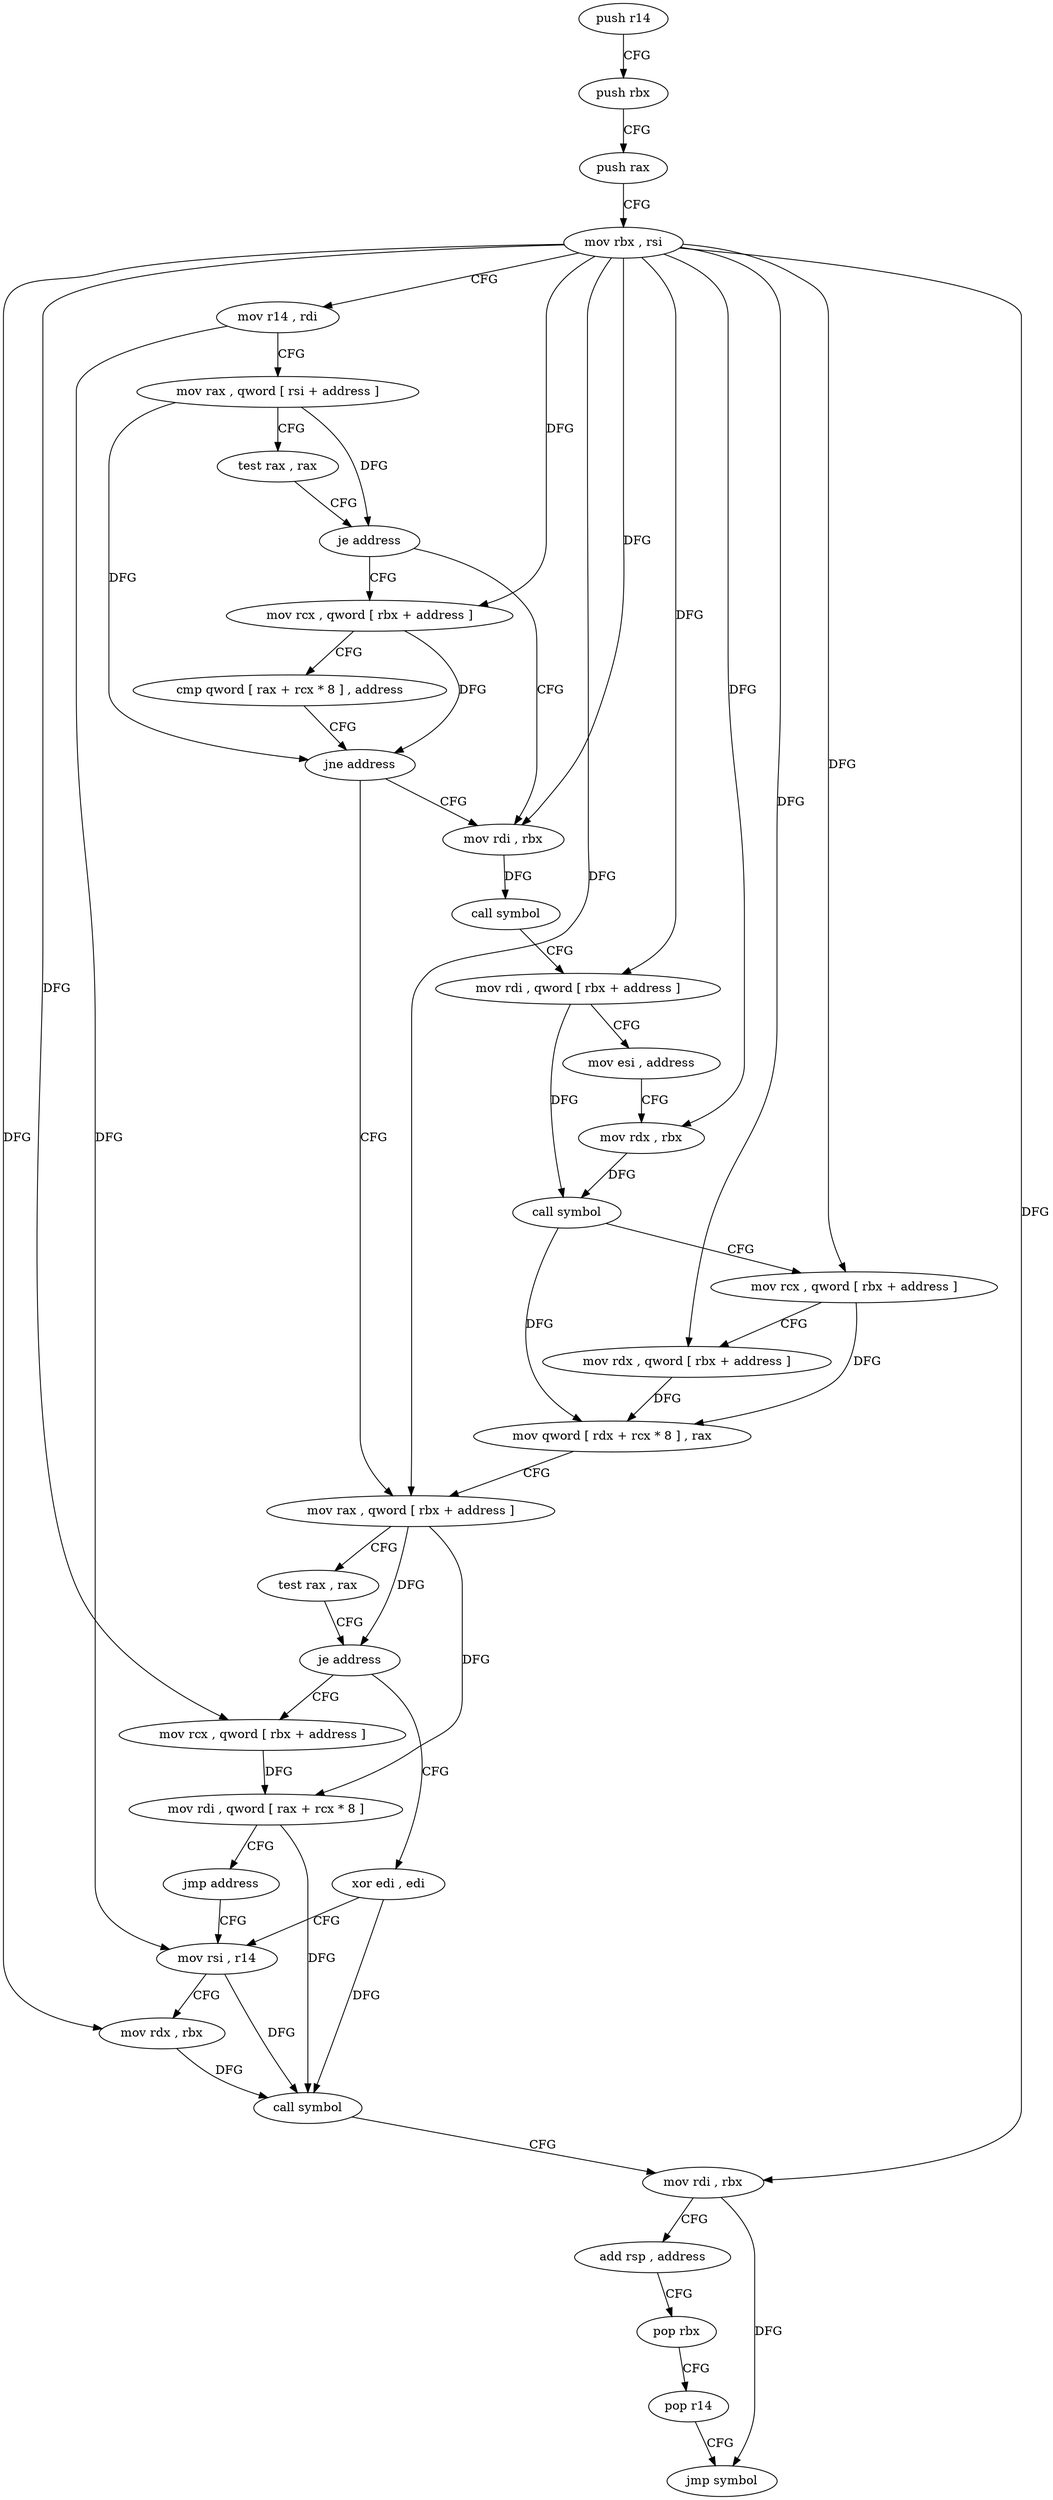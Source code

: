 digraph "func" {
"123280" [label = "push r14" ]
"123282" [label = "push rbx" ]
"123283" [label = "push rax" ]
"123284" [label = "mov rbx , rsi" ]
"123287" [label = "mov r14 , rdi" ]
"123290" [label = "mov rax , qword [ rsi + address ]" ]
"123294" [label = "test rax , rax" ]
"123297" [label = "je address" ]
"123310" [label = "mov rdi , rbx" ]
"123299" [label = "mov rcx , qword [ rbx + address ]" ]
"123313" [label = "call symbol" ]
"123318" [label = "mov rdi , qword [ rbx + address ]" ]
"123322" [label = "mov esi , address" ]
"123327" [label = "mov rdx , rbx" ]
"123330" [label = "call symbol" ]
"123335" [label = "mov rcx , qword [ rbx + address ]" ]
"123339" [label = "mov rdx , qword [ rbx + address ]" ]
"123343" [label = "mov qword [ rdx + rcx * 8 ] , rax" ]
"123347" [label = "mov rax , qword [ rbx + address ]" ]
"123303" [label = "cmp qword [ rax + rcx * 8 ] , address" ]
"123308" [label = "jne address" ]
"123366" [label = "xor edi , edi" ]
"123368" [label = "mov rsi , r14" ]
"123356" [label = "mov rcx , qword [ rbx + address ]" ]
"123360" [label = "mov rdi , qword [ rax + rcx * 8 ]" ]
"123364" [label = "jmp address" ]
"123351" [label = "test rax , rax" ]
"123354" [label = "je address" ]
"123371" [label = "mov rdx , rbx" ]
"123374" [label = "call symbol" ]
"123379" [label = "mov rdi , rbx" ]
"123382" [label = "add rsp , address" ]
"123386" [label = "pop rbx" ]
"123387" [label = "pop r14" ]
"123389" [label = "jmp symbol" ]
"123280" -> "123282" [ label = "CFG" ]
"123282" -> "123283" [ label = "CFG" ]
"123283" -> "123284" [ label = "CFG" ]
"123284" -> "123287" [ label = "CFG" ]
"123284" -> "123310" [ label = "DFG" ]
"123284" -> "123318" [ label = "DFG" ]
"123284" -> "123327" [ label = "DFG" ]
"123284" -> "123335" [ label = "DFG" ]
"123284" -> "123339" [ label = "DFG" ]
"123284" -> "123299" [ label = "DFG" ]
"123284" -> "123347" [ label = "DFG" ]
"123284" -> "123356" [ label = "DFG" ]
"123284" -> "123371" [ label = "DFG" ]
"123284" -> "123379" [ label = "DFG" ]
"123287" -> "123290" [ label = "CFG" ]
"123287" -> "123368" [ label = "DFG" ]
"123290" -> "123294" [ label = "CFG" ]
"123290" -> "123297" [ label = "DFG" ]
"123290" -> "123308" [ label = "DFG" ]
"123294" -> "123297" [ label = "CFG" ]
"123297" -> "123310" [ label = "CFG" ]
"123297" -> "123299" [ label = "CFG" ]
"123310" -> "123313" [ label = "DFG" ]
"123299" -> "123303" [ label = "CFG" ]
"123299" -> "123308" [ label = "DFG" ]
"123313" -> "123318" [ label = "CFG" ]
"123318" -> "123322" [ label = "CFG" ]
"123318" -> "123330" [ label = "DFG" ]
"123322" -> "123327" [ label = "CFG" ]
"123327" -> "123330" [ label = "DFG" ]
"123330" -> "123335" [ label = "CFG" ]
"123330" -> "123343" [ label = "DFG" ]
"123335" -> "123339" [ label = "CFG" ]
"123335" -> "123343" [ label = "DFG" ]
"123339" -> "123343" [ label = "DFG" ]
"123343" -> "123347" [ label = "CFG" ]
"123347" -> "123351" [ label = "CFG" ]
"123347" -> "123354" [ label = "DFG" ]
"123347" -> "123360" [ label = "DFG" ]
"123303" -> "123308" [ label = "CFG" ]
"123308" -> "123347" [ label = "CFG" ]
"123308" -> "123310" [ label = "CFG" ]
"123366" -> "123368" [ label = "CFG" ]
"123366" -> "123374" [ label = "DFG" ]
"123368" -> "123371" [ label = "CFG" ]
"123368" -> "123374" [ label = "DFG" ]
"123356" -> "123360" [ label = "DFG" ]
"123360" -> "123364" [ label = "CFG" ]
"123360" -> "123374" [ label = "DFG" ]
"123364" -> "123368" [ label = "CFG" ]
"123351" -> "123354" [ label = "CFG" ]
"123354" -> "123366" [ label = "CFG" ]
"123354" -> "123356" [ label = "CFG" ]
"123371" -> "123374" [ label = "DFG" ]
"123374" -> "123379" [ label = "CFG" ]
"123379" -> "123382" [ label = "CFG" ]
"123379" -> "123389" [ label = "DFG" ]
"123382" -> "123386" [ label = "CFG" ]
"123386" -> "123387" [ label = "CFG" ]
"123387" -> "123389" [ label = "CFG" ]
}
